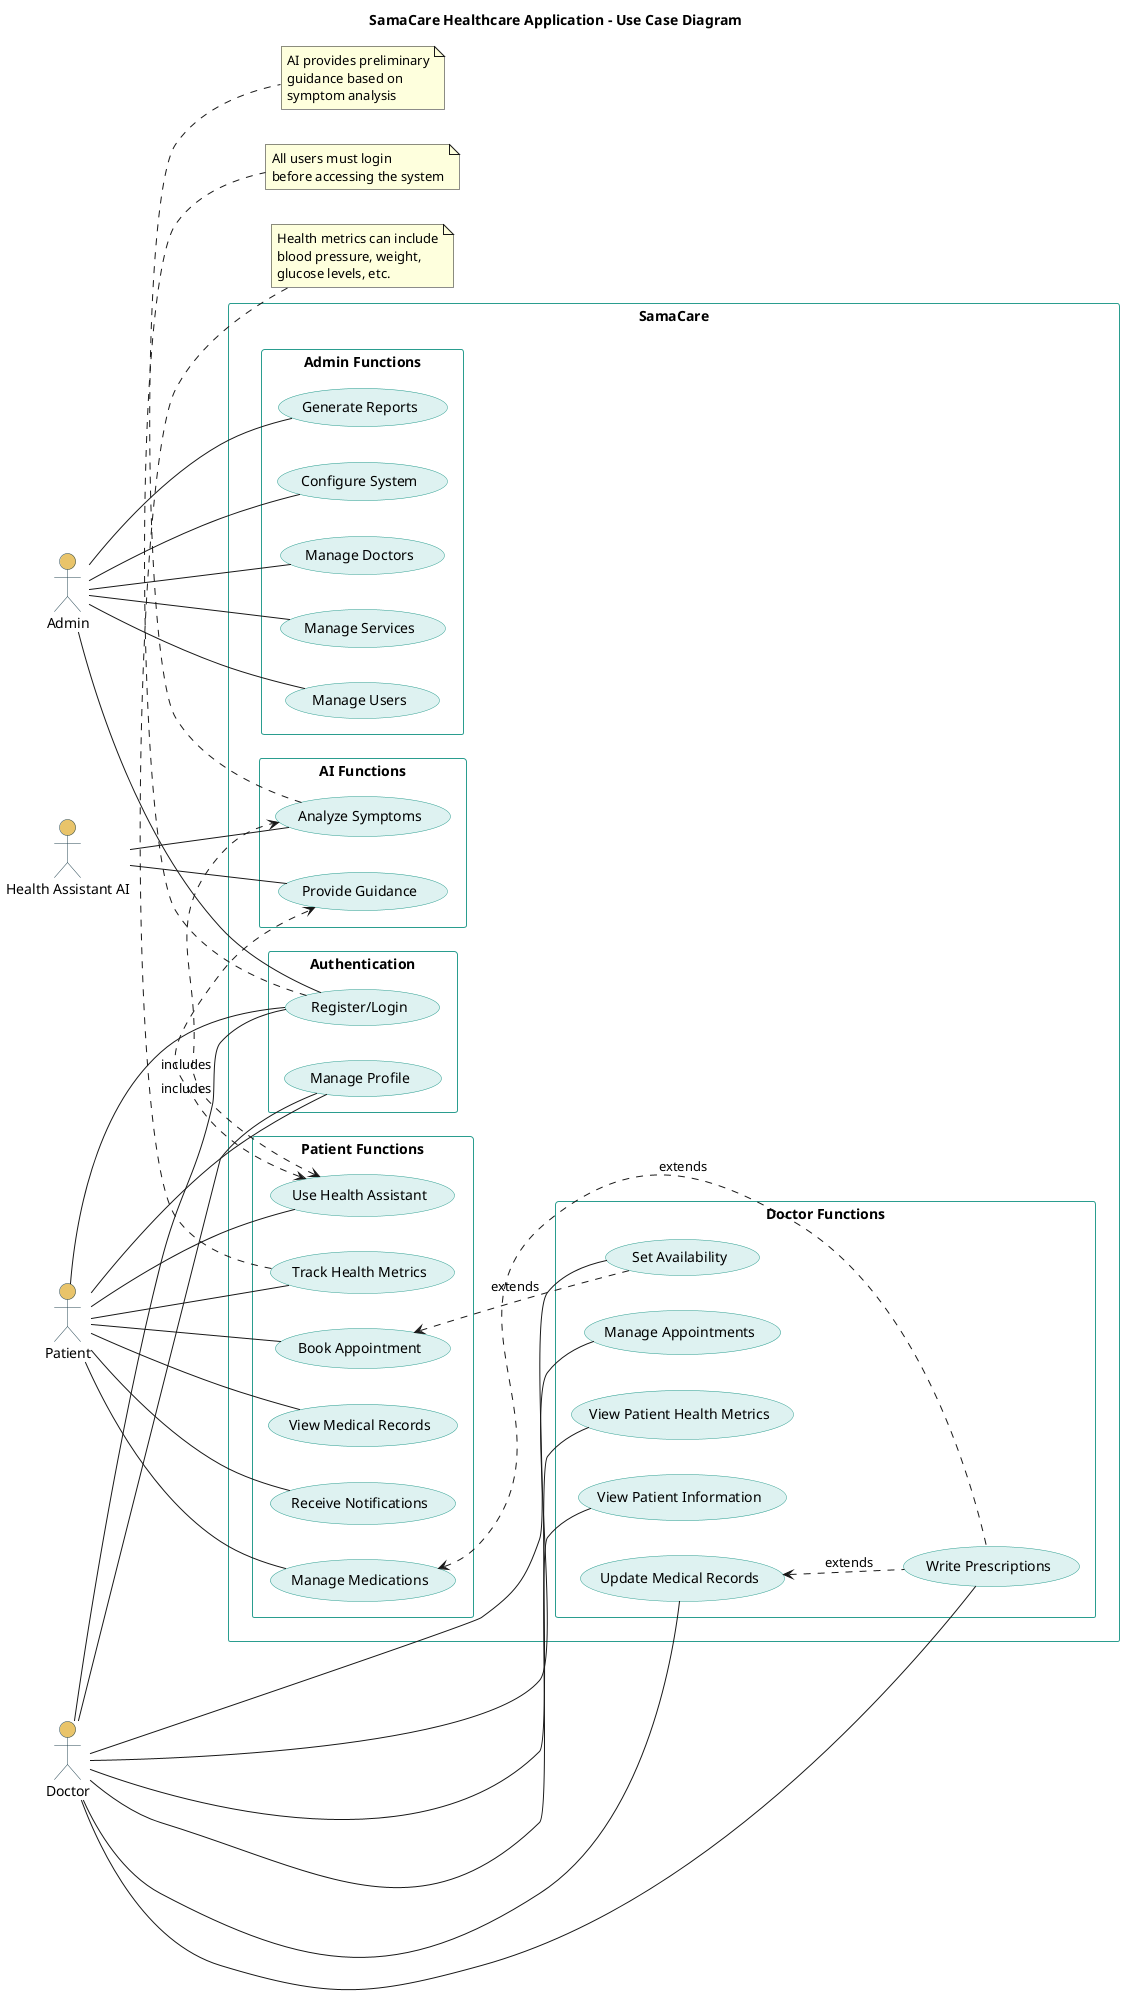 @startuml SamaCare Use Case Diagram
skinparam backgroundColor #FFFFFF
skinparam useCaseBorderColor #2a9d8f
skinparam useCaseBackgroundColor #def2f1
skinparam actorBorderColor #264653
skinparam actorBackgroundColor #e9c46a
skinparam useCaseFontSize 14
skinparam actorFontSize 14
skinparam packageStyle rectangle
skinparam packageBorderColor #2a9d8f

' Set orientation to portrait
left to right direction

title SamaCare Healthcare Application - Use Case Diagram

' Actors on the left side
actor "Patient" as patient
actor "Doctor" as doctor
actor "Admin" as admin
actor "Health Assistant AI" as ai

' Systems
rectangle SamaCare {
  ' Use cases arranged in vertical groups
  
  package "Authentication" {
    usecase "Register/Login" as UC1
    usecase "Manage Profile" as UC2
  }
  
  package "Patient Functions" {
    usecase "Book Appointment" as UC3
    usecase "View Medical Records" as UC4
    usecase "Track Health Metrics" as UC5
    usecase "Receive Notifications" as UC6
    usecase "Use Health Assistant" as UC7
    usecase "Manage Medications" as UC8
  }
  
  package "Doctor Functions" {
    usecase "View Patient Information" as UC9
    usecase "Update Medical Records" as UC10
    usecase "Manage Appointments" as UC11
    usecase "View Patient Health Metrics" as UC12
    usecase "Write Prescriptions" as UC13
    usecase "Set Availability" as UC14
  }
  
  package "Admin Functions" {
    usecase "Manage Users" as UC15
    usecase "Generate Reports" as UC16
    usecase "Configure System" as UC17
    usecase "Manage Doctors" as UC18
    usecase "Manage Services" as UC19
  }
  
  package "AI Functions" {
    usecase "Analyze Symptoms" as UC20
    usecase "Provide Guidance" as UC21
  }

  ' Relationships between use cases
  UC7 <.> UC20 : includes
  UC7 <.> UC21 : includes
  UC3 <.. UC14 : extends
  UC10 <.. UC13 : extends
  UC8 <.. UC13 : extends
}

' Actor Relationships
patient -- UC1
patient -- UC2
patient -- UC3
patient -- UC4
patient -- UC5
patient -- UC6
patient -- UC7
patient -- UC8

doctor -- UC1
doctor -- UC2
doctor -- UC9
doctor -- UC10
doctor -- UC11
doctor -- UC12
doctor -- UC13
doctor -- UC14

admin -- UC1
admin -- UC15
admin -- UC16
admin -- UC17
admin -- UC18
admin -- UC19

ai -- UC20
ai -- UC21

' Notes
note bottom of UC1
  All users must login
  before accessing the system
end note

note bottom of UC5
  Health metrics can include
  blood pressure, weight,
  glucose levels, etc.
end note

note bottom of UC20
  AI provides preliminary
  guidance based on
  symptom analysis
end note

@enduml
